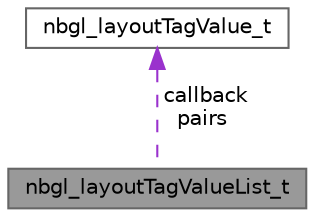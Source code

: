 digraph "nbgl_layoutTagValueList_t"
{
 // LATEX_PDF_SIZE
  bgcolor="transparent";
  edge [fontname=Helvetica,fontsize=10,labelfontname=Helvetica,labelfontsize=10];
  node [fontname=Helvetica,fontsize=10,shape=box,height=0.2,width=0.4];
  Node1 [label="nbgl_layoutTagValueList_t",height=0.2,width=0.4,color="gray40", fillcolor="grey60", style="filled", fontcolor="black",tooltip="This structure contains a list of [tag,value] pairs."];
  Node2 -> Node1 [dir="back",color="darkorchid3",style="dashed",label=" callback\npairs" ];
  Node2 [label="nbgl_layoutTagValue_t",height=0.2,width=0.4,color="gray40", fillcolor="white", style="filled",URL="$structnbgl__layoutTagValue__t.html",tooltip="This structure contains a [tag,value] pair."];
}
